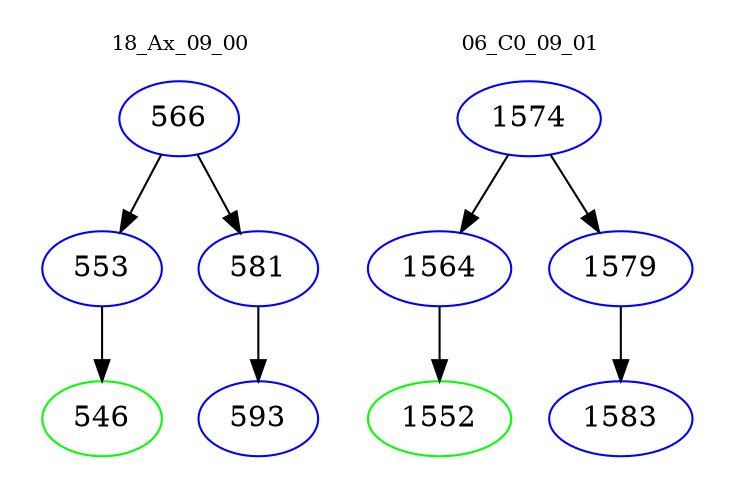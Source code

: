 digraph{
subgraph cluster_0 {
color = white
label = "18_Ax_09_00";
fontsize=10;
T0_566 [label="566", color="blue"]
T0_566 -> T0_553 [color="black"]
T0_553 [label="553", color="blue"]
T0_553 -> T0_546 [color="black"]
T0_546 [label="546", color="green"]
T0_566 -> T0_581 [color="black"]
T0_581 [label="581", color="blue"]
T0_581 -> T0_593 [color="black"]
T0_593 [label="593", color="blue"]
}
subgraph cluster_1 {
color = white
label = "06_C0_09_01";
fontsize=10;
T1_1574 [label="1574", color="blue"]
T1_1574 -> T1_1564 [color="black"]
T1_1564 [label="1564", color="blue"]
T1_1564 -> T1_1552 [color="black"]
T1_1552 [label="1552", color="green"]
T1_1574 -> T1_1579 [color="black"]
T1_1579 [label="1579", color="blue"]
T1_1579 -> T1_1583 [color="black"]
T1_1583 [label="1583", color="blue"]
}
}
